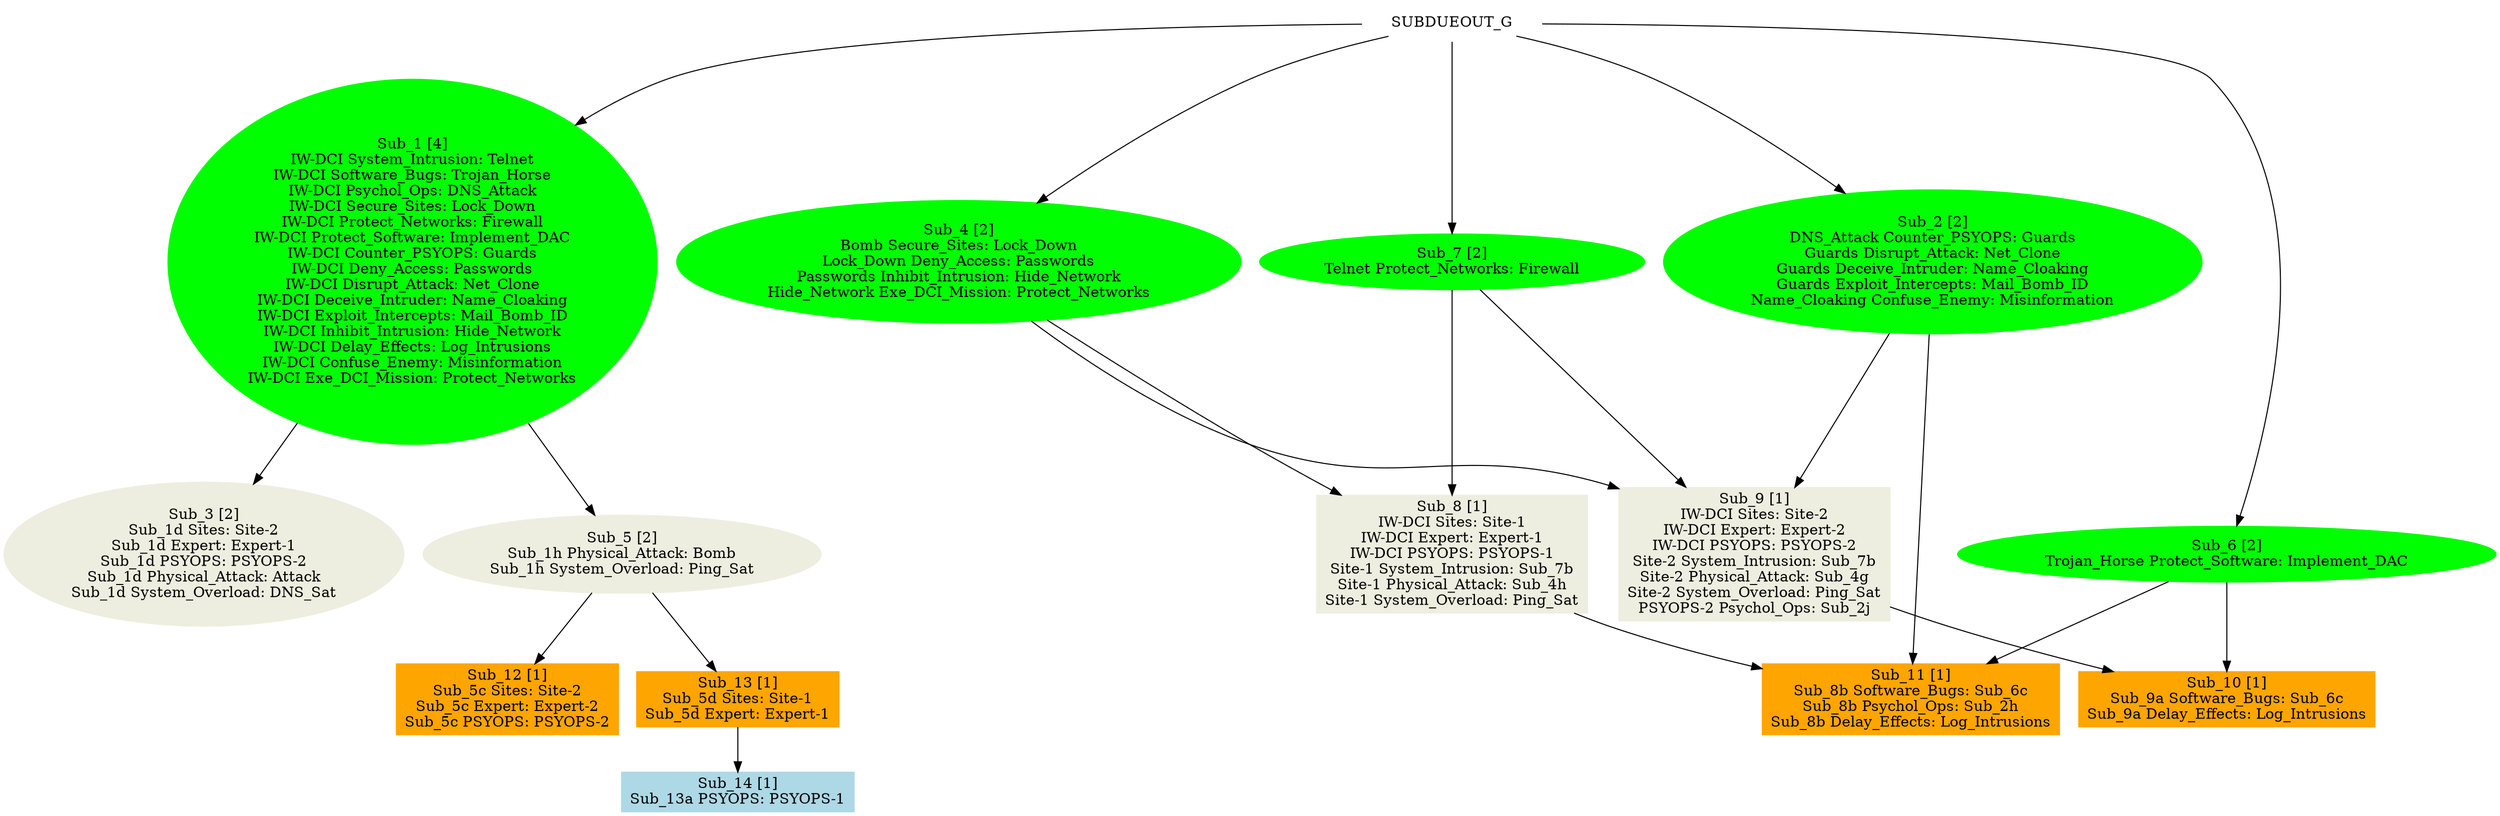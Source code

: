 digraph G {
	node [style=filled];
SUBDUEOUT_G;
 	SUBDUEOUT_G [color=white, label="SUBDUEOUT_G"];
	SUBDUEOUT_G -> Sub_1;
 	Sub_1 [color=green1, label="Sub_1 [4]\nIW-DCI System_Intrusion: Telnet\nIW-DCI Software_Bugs: Trojan_Horse\nIW-DCI Psychol_Ops: DNS_Attack\nIW-DCI Secure_Sites: Lock_Down\nIW-DCI Protect_Networks: Firewall\nIW-DCI Protect_Software: Implement_DAC\nIW-DCI Counter_PSYOPS: Guards\nIW-DCI Deny_Access: Passwords\nIW-DCI Disrupt_Attack: Net_Clone\nIW-DCI Deceive_Intruder: Name_Cloaking\nIW-DCI Exploit_Intercepts: Mail_Bomb_ID\nIW-DCI Inhibit_Intrusion: Hide_Network\nIW-DCI Delay_Effects: Log_Intrusions\nIW-DCI Confuse_Enemy: Misinformation\nIW-DCI Exe_DCI_Mission: Protect_Networks\n"];
	Sub_1 -> Sub_3;
 	Sub_3 [color=ivory2, label="Sub_3 [2]\nSub_1d Sites: Site-2\nSub_1d Expert: Expert-1\nSub_1d PSYOPS: PSYOPS-2\nSub_1d Physical_Attack: Attack\nSub_1d System_Overload: DNS_Sat\n"];
	Sub_1 -> Sub_5;
 	Sub_5 [color=ivory2, label="Sub_5 [2]\nSub_1h Physical_Attack: Bomb\nSub_1h System_Overload: Ping_Sat\n"];
	Sub_5 -> Sub_12;
 	Sub_12 [color=orange1, label="Sub_12 [1]\nSub_5c Sites: Site-2\nSub_5c Expert: Expert-2\nSub_5c PSYOPS: PSYOPS-2\n", shape=box];
	Sub_5 -> Sub_13;
 	Sub_13 [color=orange1, label="Sub_13 [1]\nSub_5d Sites: Site-1\nSub_5d Expert: Expert-1\n", shape=box];
	Sub_13 -> Sub_14;
 	Sub_14 [color=lightblue, label="Sub_14 [1]\nSub_13a PSYOPS: PSYOPS-1\n", shape=box];
	SUBDUEOUT_G -> Sub_2;
 	Sub_2 [color=green1, label="Sub_2 [2]\nDNS_Attack Counter_PSYOPS: Guards\nGuards Disrupt_Attack: Net_Clone\nGuards Deceive_Intruder: Name_Cloaking\nGuards Exploit_Intercepts: Mail_Bomb_ID\nName_Cloaking Confuse_Enemy: Misinformation\n"];
	Sub_2 -> Sub_9;
 	Sub_2 -> Sub_11;
 	SUBDUEOUT_G -> Sub_4;
 	Sub_4 [color=green1, label="Sub_4 [2]\nBomb Secure_Sites: Lock_Down\nLock_Down Deny_Access: Passwords\nPasswords Inhibit_Intrusion: Hide_Network\nHide_Network Exe_DCI_Mission: Protect_Networks\n"];
	Sub_4 -> Sub_8;
 	Sub_4 -> Sub_9;
 	SUBDUEOUT_G -> Sub_6;
 	Sub_6 [color=green1, label="Sub_6 [2]\nTrojan_Horse Protect_Software: Implement_DAC\n"];
	Sub_6 -> Sub_10;
 	Sub_6 -> Sub_11;
 	SUBDUEOUT_G -> Sub_7;
 	Sub_7 [color=green1, label="Sub_7 [2]\nTelnet Protect_Networks: Firewall\n"];
	Sub_7 -> Sub_8;
 	Sub_8 [color=ivory2, label="Sub_8 [1]\nIW-DCI Sites: Site-1\nIW-DCI Expert: Expert-1\nIW-DCI PSYOPS: PSYOPS-1\nSite-1 System_Intrusion: Sub_7b\nSite-1 Physical_Attack: Sub_4h\nSite-1 System_Overload: Ping_Sat\n", shape=box];
	Sub_8 -> Sub_11;
 	Sub_11 [color=orange1, label="Sub_11 [1]\nSub_8b Software_Bugs: Sub_6c\nSub_8b Psychol_Ops: Sub_2h\nSub_8b Delay_Effects: Log_Intrusions\n", shape=box];
	Sub_7 -> Sub_9;
 	Sub_9 [color=ivory2, label="Sub_9 [1]\nIW-DCI Sites: Site-2\nIW-DCI Expert: Expert-2\nIW-DCI PSYOPS: PSYOPS-2\nSite-2 System_Intrusion: Sub_7b\nSite-2 Physical_Attack: Sub_4g\nSite-2 System_Overload: Ping_Sat\nPSYOPS-2 Psychol_Ops: Sub_2j\n", shape=box];
	Sub_9 -> Sub_10;
 	Sub_10 [color=orange1, label="Sub_10 [1]\nSub_9a Software_Bugs: Sub_6c\nSub_9a Delay_Effects: Log_Intrusions\n", shape=box];
}
